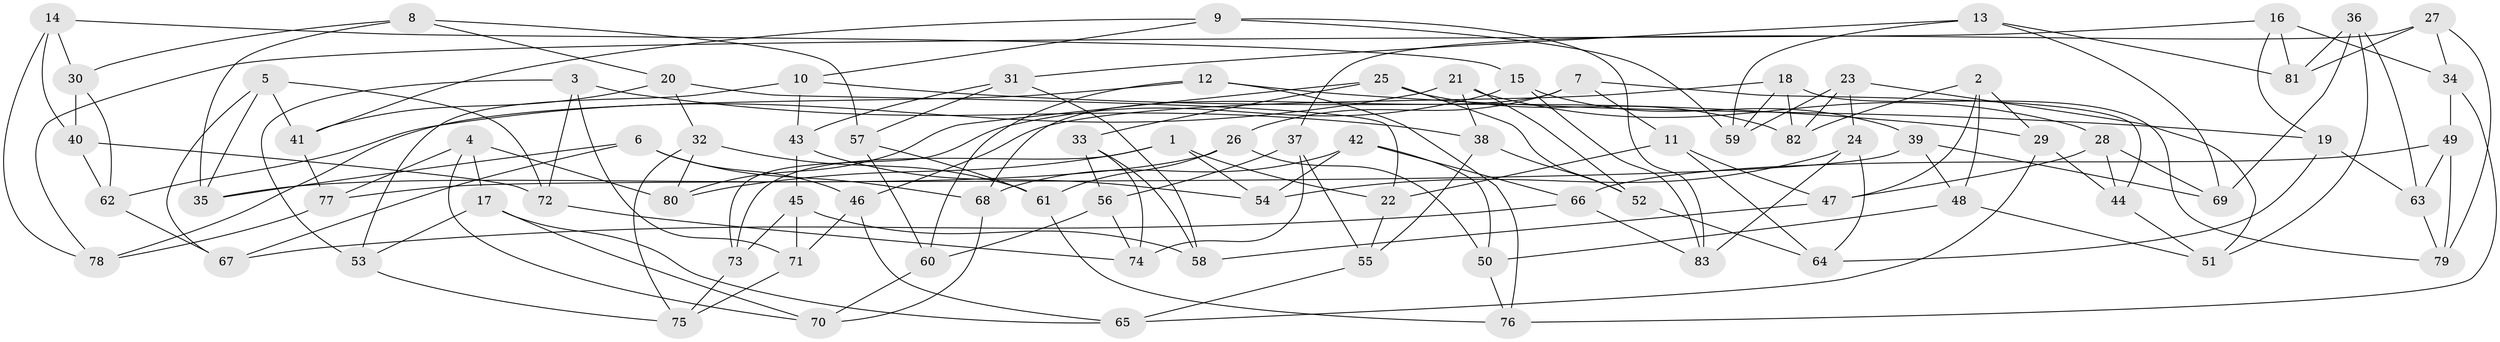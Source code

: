 // Generated by graph-tools (version 1.1) at 2025/03/03/09/25 03:03:09]
// undirected, 83 vertices, 166 edges
graph export_dot {
graph [start="1"]
  node [color=gray90,style=filled];
  1;
  2;
  3;
  4;
  5;
  6;
  7;
  8;
  9;
  10;
  11;
  12;
  13;
  14;
  15;
  16;
  17;
  18;
  19;
  20;
  21;
  22;
  23;
  24;
  25;
  26;
  27;
  28;
  29;
  30;
  31;
  32;
  33;
  34;
  35;
  36;
  37;
  38;
  39;
  40;
  41;
  42;
  43;
  44;
  45;
  46;
  47;
  48;
  49;
  50;
  51;
  52;
  53;
  54;
  55;
  56;
  57;
  58;
  59;
  60;
  61;
  62;
  63;
  64;
  65;
  66;
  67;
  68;
  69;
  70;
  71;
  72;
  73;
  74;
  75;
  76;
  77;
  78;
  79;
  80;
  81;
  82;
  83;
  1 -- 22;
  1 -- 80;
  1 -- 54;
  1 -- 73;
  2 -- 29;
  2 -- 47;
  2 -- 82;
  2 -- 48;
  3 -- 71;
  3 -- 72;
  3 -- 38;
  3 -- 53;
  4 -- 80;
  4 -- 70;
  4 -- 77;
  4 -- 17;
  5 -- 67;
  5 -- 72;
  5 -- 35;
  5 -- 41;
  6 -- 67;
  6 -- 35;
  6 -- 46;
  6 -- 68;
  7 -- 26;
  7 -- 44;
  7 -- 68;
  7 -- 11;
  8 -- 57;
  8 -- 20;
  8 -- 30;
  8 -- 35;
  9 -- 10;
  9 -- 83;
  9 -- 41;
  9 -- 59;
  10 -- 43;
  10 -- 53;
  10 -- 29;
  11 -- 22;
  11 -- 47;
  11 -- 64;
  12 -- 78;
  12 -- 19;
  12 -- 76;
  12 -- 60;
  13 -- 59;
  13 -- 81;
  13 -- 31;
  13 -- 69;
  14 -- 15;
  14 -- 30;
  14 -- 40;
  14 -- 78;
  15 -- 83;
  15 -- 73;
  15 -- 39;
  16 -- 81;
  16 -- 78;
  16 -- 34;
  16 -- 19;
  17 -- 53;
  17 -- 70;
  17 -- 65;
  18 -- 46;
  18 -- 79;
  18 -- 59;
  18 -- 82;
  19 -- 63;
  19 -- 64;
  20 -- 22;
  20 -- 32;
  20 -- 41;
  21 -- 38;
  21 -- 62;
  21 -- 52;
  21 -- 28;
  22 -- 55;
  23 -- 24;
  23 -- 59;
  23 -- 51;
  23 -- 82;
  24 -- 83;
  24 -- 64;
  24 -- 54;
  25 -- 82;
  25 -- 80;
  25 -- 52;
  25 -- 33;
  26 -- 61;
  26 -- 50;
  26 -- 35;
  27 -- 79;
  27 -- 34;
  27 -- 81;
  27 -- 37;
  28 -- 69;
  28 -- 44;
  28 -- 47;
  29 -- 65;
  29 -- 44;
  30 -- 62;
  30 -- 40;
  31 -- 43;
  31 -- 57;
  31 -- 58;
  32 -- 75;
  32 -- 80;
  32 -- 61;
  33 -- 74;
  33 -- 56;
  33 -- 58;
  34 -- 76;
  34 -- 49;
  36 -- 69;
  36 -- 81;
  36 -- 63;
  36 -- 51;
  37 -- 74;
  37 -- 56;
  37 -- 55;
  38 -- 52;
  38 -- 55;
  39 -- 48;
  39 -- 77;
  39 -- 69;
  40 -- 62;
  40 -- 72;
  41 -- 77;
  42 -- 66;
  42 -- 50;
  42 -- 68;
  42 -- 54;
  43 -- 45;
  43 -- 54;
  44 -- 51;
  45 -- 71;
  45 -- 58;
  45 -- 73;
  46 -- 65;
  46 -- 71;
  47 -- 58;
  48 -- 50;
  48 -- 51;
  49 -- 63;
  49 -- 79;
  49 -- 66;
  50 -- 76;
  52 -- 64;
  53 -- 75;
  55 -- 65;
  56 -- 60;
  56 -- 74;
  57 -- 60;
  57 -- 61;
  60 -- 70;
  61 -- 76;
  62 -- 67;
  63 -- 79;
  66 -- 83;
  66 -- 67;
  68 -- 70;
  71 -- 75;
  72 -- 74;
  73 -- 75;
  77 -- 78;
}
